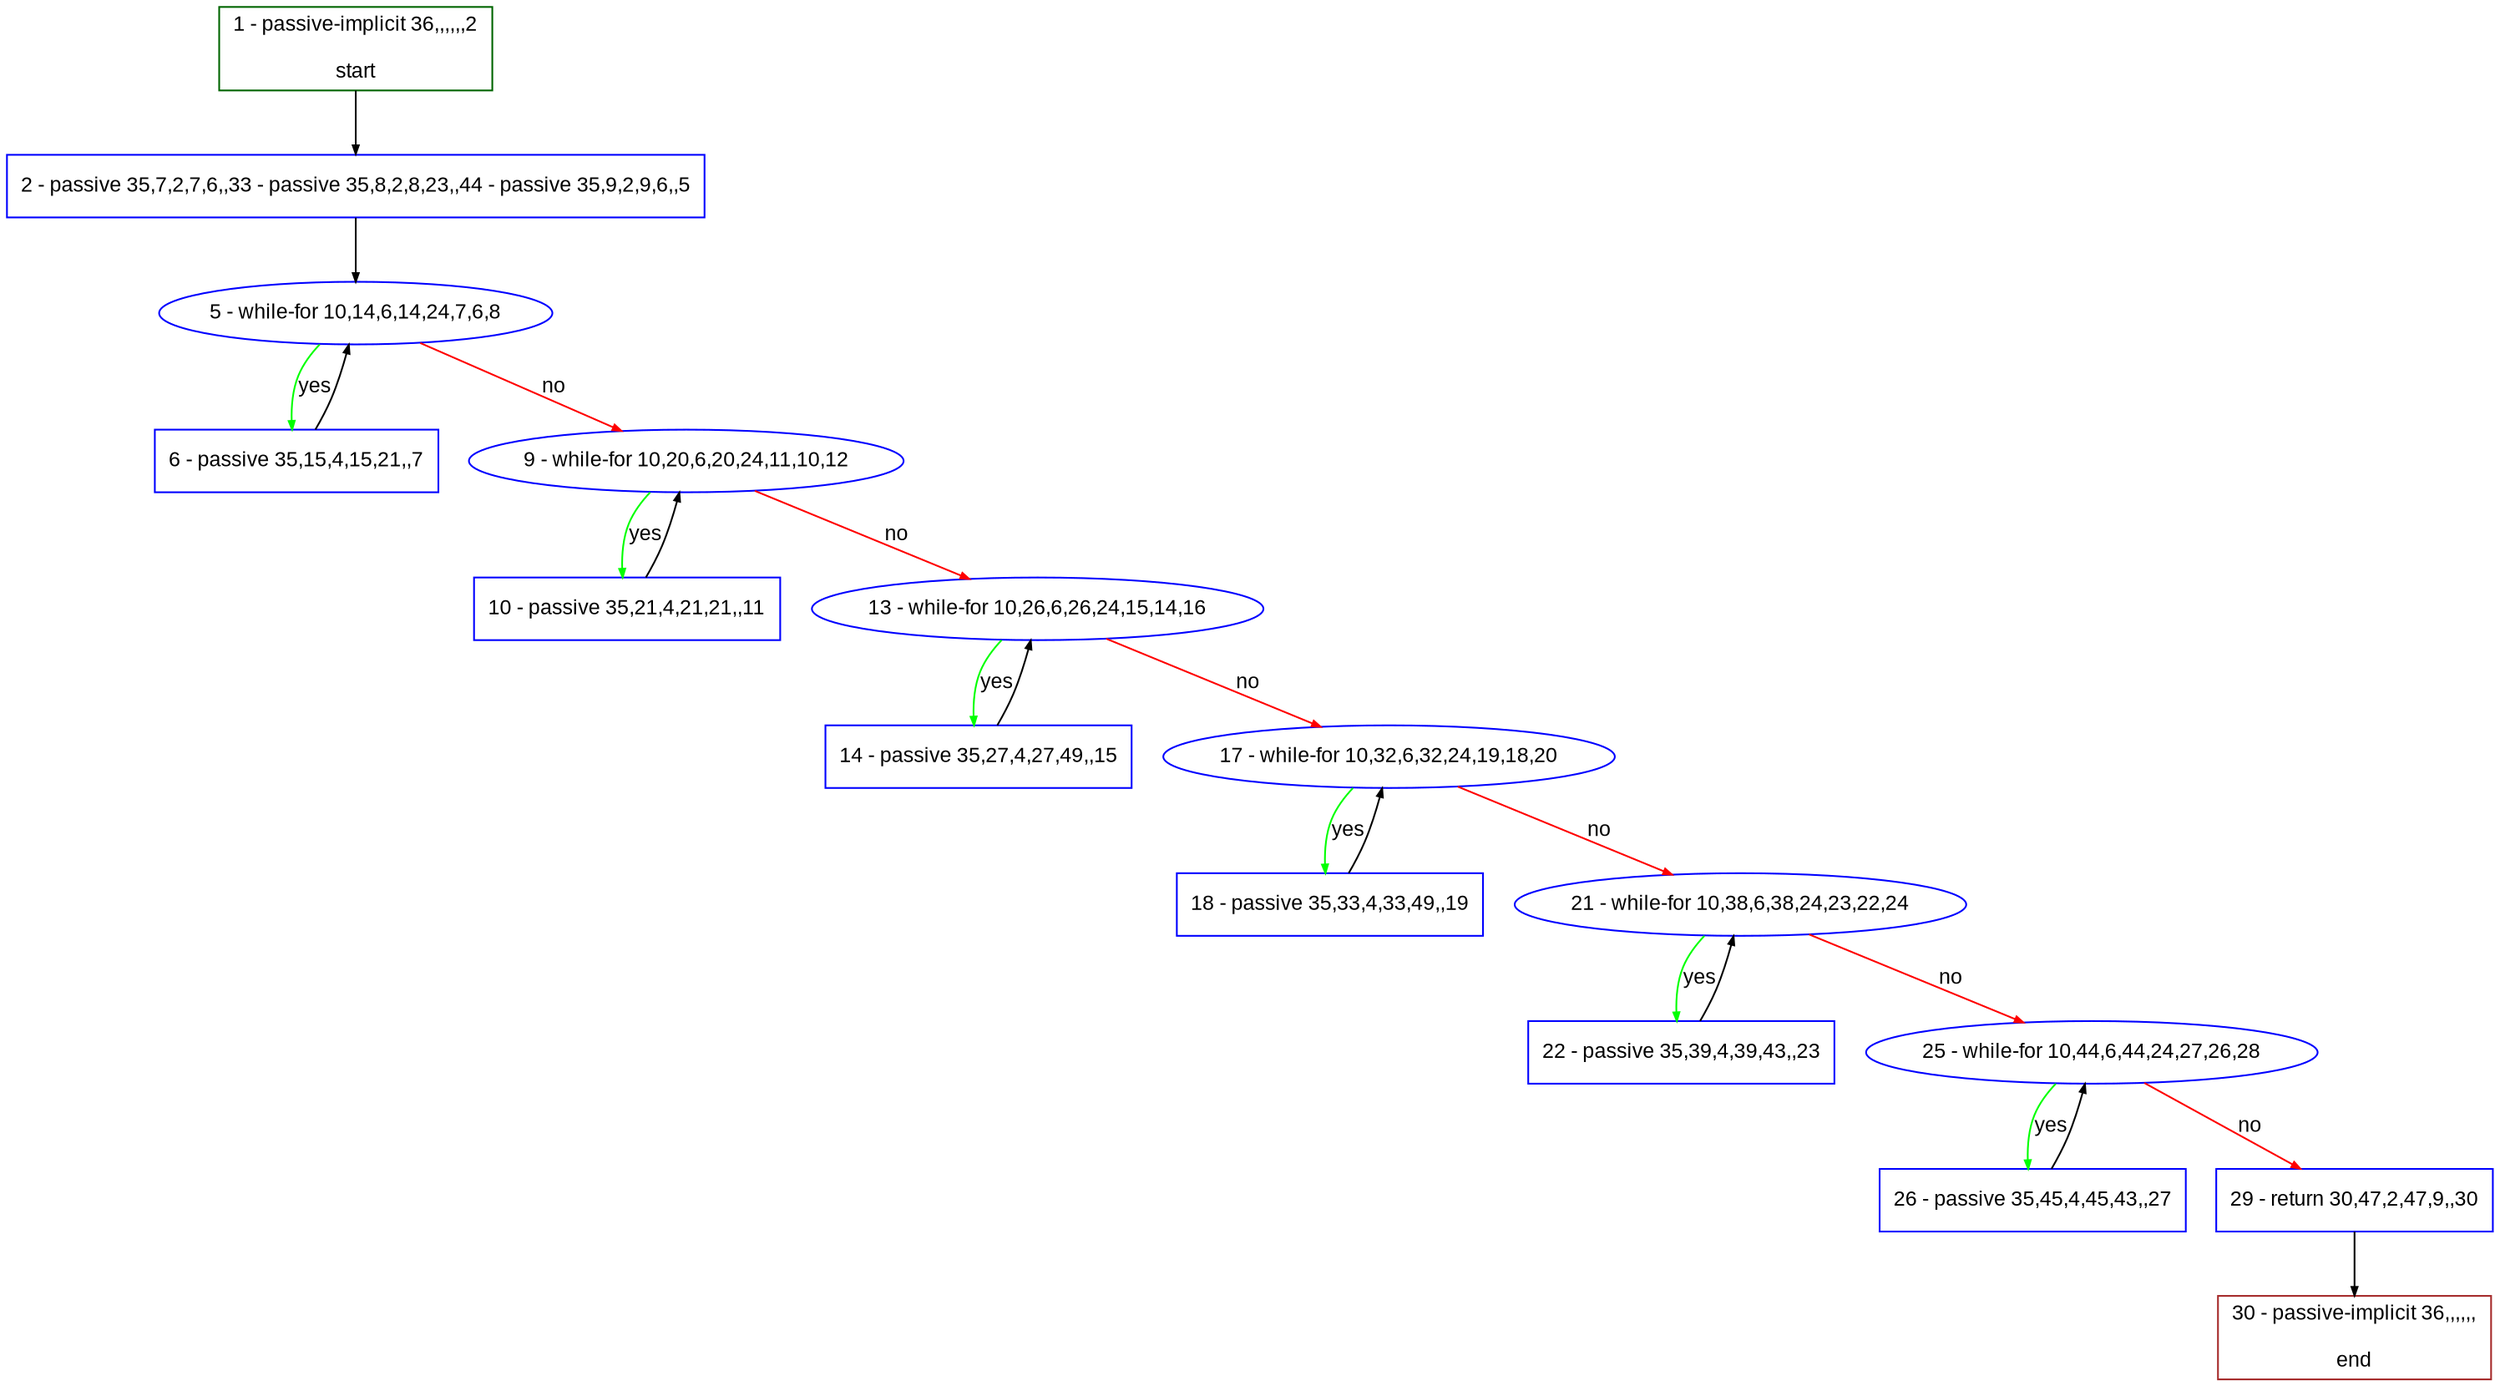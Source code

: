 digraph "" {
  graph [bgcolor="white", fillcolor="#FFFFCC", pack="true", packmode="clust", fontname="Arial", label="", fontsize="12", compound="true", style="rounded,filled"];
  node [node_initialized="no", fillcolor="white", fontname="Arial", label="", color="grey", fontsize="12", fixedsize="false", compound="true", shape="rectangle", style="filled"];
  edge [arrowtail="none", lhead="", fontcolor="black", fontname="Arial", label="", color="black", fontsize="12", arrowhead="normal", arrowsize="0.5", compound="true", ltail="", dir="forward"];
  __N1 [fillcolor="#ffffff", label="2 - passive 35,7,2,7,6,,33 - passive 35,8,2,8,23,,44 - passive 35,9,2,9,6,,5", color="#0000ff", shape="box", style="filled"];
  __N2 [fillcolor="#ffffff", label="1 - passive-implicit 36,,,,,,2\n\nstart", color="#006400", shape="box", style="filled"];
  __N3 [fillcolor="#ffffff", label="5 - while-for 10,14,6,14,24,7,6,8", color="#0000ff", shape="oval", style="filled"];
  __N4 [fillcolor="#ffffff", label="6 - passive 35,15,4,15,21,,7", color="#0000ff", shape="box", style="filled"];
  __N5 [fillcolor="#ffffff", label="9 - while-for 10,20,6,20,24,11,10,12", color="#0000ff", shape="oval", style="filled"];
  __N6 [fillcolor="#ffffff", label="10 - passive 35,21,4,21,21,,11", color="#0000ff", shape="box", style="filled"];
  __N7 [fillcolor="#ffffff", label="13 - while-for 10,26,6,26,24,15,14,16", color="#0000ff", shape="oval", style="filled"];
  __N8 [fillcolor="#ffffff", label="14 - passive 35,27,4,27,49,,15", color="#0000ff", shape="box", style="filled"];
  __N9 [fillcolor="#ffffff", label="17 - while-for 10,32,6,32,24,19,18,20", color="#0000ff", shape="oval", style="filled"];
  __N10 [fillcolor="#ffffff", label="18 - passive 35,33,4,33,49,,19", color="#0000ff", shape="box", style="filled"];
  __N11 [fillcolor="#ffffff", label="21 - while-for 10,38,6,38,24,23,22,24", color="#0000ff", shape="oval", style="filled"];
  __N12 [fillcolor="#ffffff", label="22 - passive 35,39,4,39,43,,23", color="#0000ff", shape="box", style="filled"];
  __N13 [fillcolor="#ffffff", label="25 - while-for 10,44,6,44,24,27,26,28", color="#0000ff", shape="oval", style="filled"];
  __N14 [fillcolor="#ffffff", label="26 - passive 35,45,4,45,43,,27", color="#0000ff", shape="box", style="filled"];
  __N15 [fillcolor="#ffffff", label="29 - return 30,47,2,47,9,,30", color="#0000ff", shape="box", style="filled"];
  __N16 [fillcolor="#ffffff", label="30 - passive-implicit 36,,,,,,\n\nend", color="#a52a2a", shape="box", style="filled"];
  __N2 -> __N1 [arrowtail="none", color="#000000", label="", arrowhead="normal", dir="forward"];
  __N1 -> __N3 [arrowtail="none", color="#000000", label="", arrowhead="normal", dir="forward"];
  __N3 -> __N4 [arrowtail="none", color="#00ff00", label="yes", arrowhead="normal", dir="forward"];
  __N4 -> __N3 [arrowtail="none", color="#000000", label="", arrowhead="normal", dir="forward"];
  __N3 -> __N5 [arrowtail="none", color="#ff0000", label="no", arrowhead="normal", dir="forward"];
  __N5 -> __N6 [arrowtail="none", color="#00ff00", label="yes", arrowhead="normal", dir="forward"];
  __N6 -> __N5 [arrowtail="none", color="#000000", label="", arrowhead="normal", dir="forward"];
  __N5 -> __N7 [arrowtail="none", color="#ff0000", label="no", arrowhead="normal", dir="forward"];
  __N7 -> __N8 [arrowtail="none", color="#00ff00", label="yes", arrowhead="normal", dir="forward"];
  __N8 -> __N7 [arrowtail="none", color="#000000", label="", arrowhead="normal", dir="forward"];
  __N7 -> __N9 [arrowtail="none", color="#ff0000", label="no", arrowhead="normal", dir="forward"];
  __N9 -> __N10 [arrowtail="none", color="#00ff00", label="yes", arrowhead="normal", dir="forward"];
  __N10 -> __N9 [arrowtail="none", color="#000000", label="", arrowhead="normal", dir="forward"];
  __N9 -> __N11 [arrowtail="none", color="#ff0000", label="no", arrowhead="normal", dir="forward"];
  __N11 -> __N12 [arrowtail="none", color="#00ff00", label="yes", arrowhead="normal", dir="forward"];
  __N12 -> __N11 [arrowtail="none", color="#000000", label="", arrowhead="normal", dir="forward"];
  __N11 -> __N13 [arrowtail="none", color="#ff0000", label="no", arrowhead="normal", dir="forward"];
  __N13 -> __N14 [arrowtail="none", color="#00ff00", label="yes", arrowhead="normal", dir="forward"];
  __N14 -> __N13 [arrowtail="none", color="#000000", label="", arrowhead="normal", dir="forward"];
  __N13 -> __N15 [arrowtail="none", color="#ff0000", label="no", arrowhead="normal", dir="forward"];
  __N15 -> __N16 [arrowtail="none", color="#000000", label="", arrowhead="normal", dir="forward"];
}

